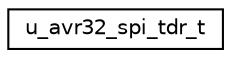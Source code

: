digraph "Graphical Class Hierarchy"
{
  edge [fontname="Helvetica",fontsize="10",labelfontname="Helvetica",labelfontsize="10"];
  node [fontname="Helvetica",fontsize="10",shape=record];
  rankdir="LR";
  Node1 [label="u_avr32_spi_tdr_t",height=0.2,width=0.4,color="black", fillcolor="white", style="filled",URL="$unionu__avr32__spi__tdr__t.html"];
}
